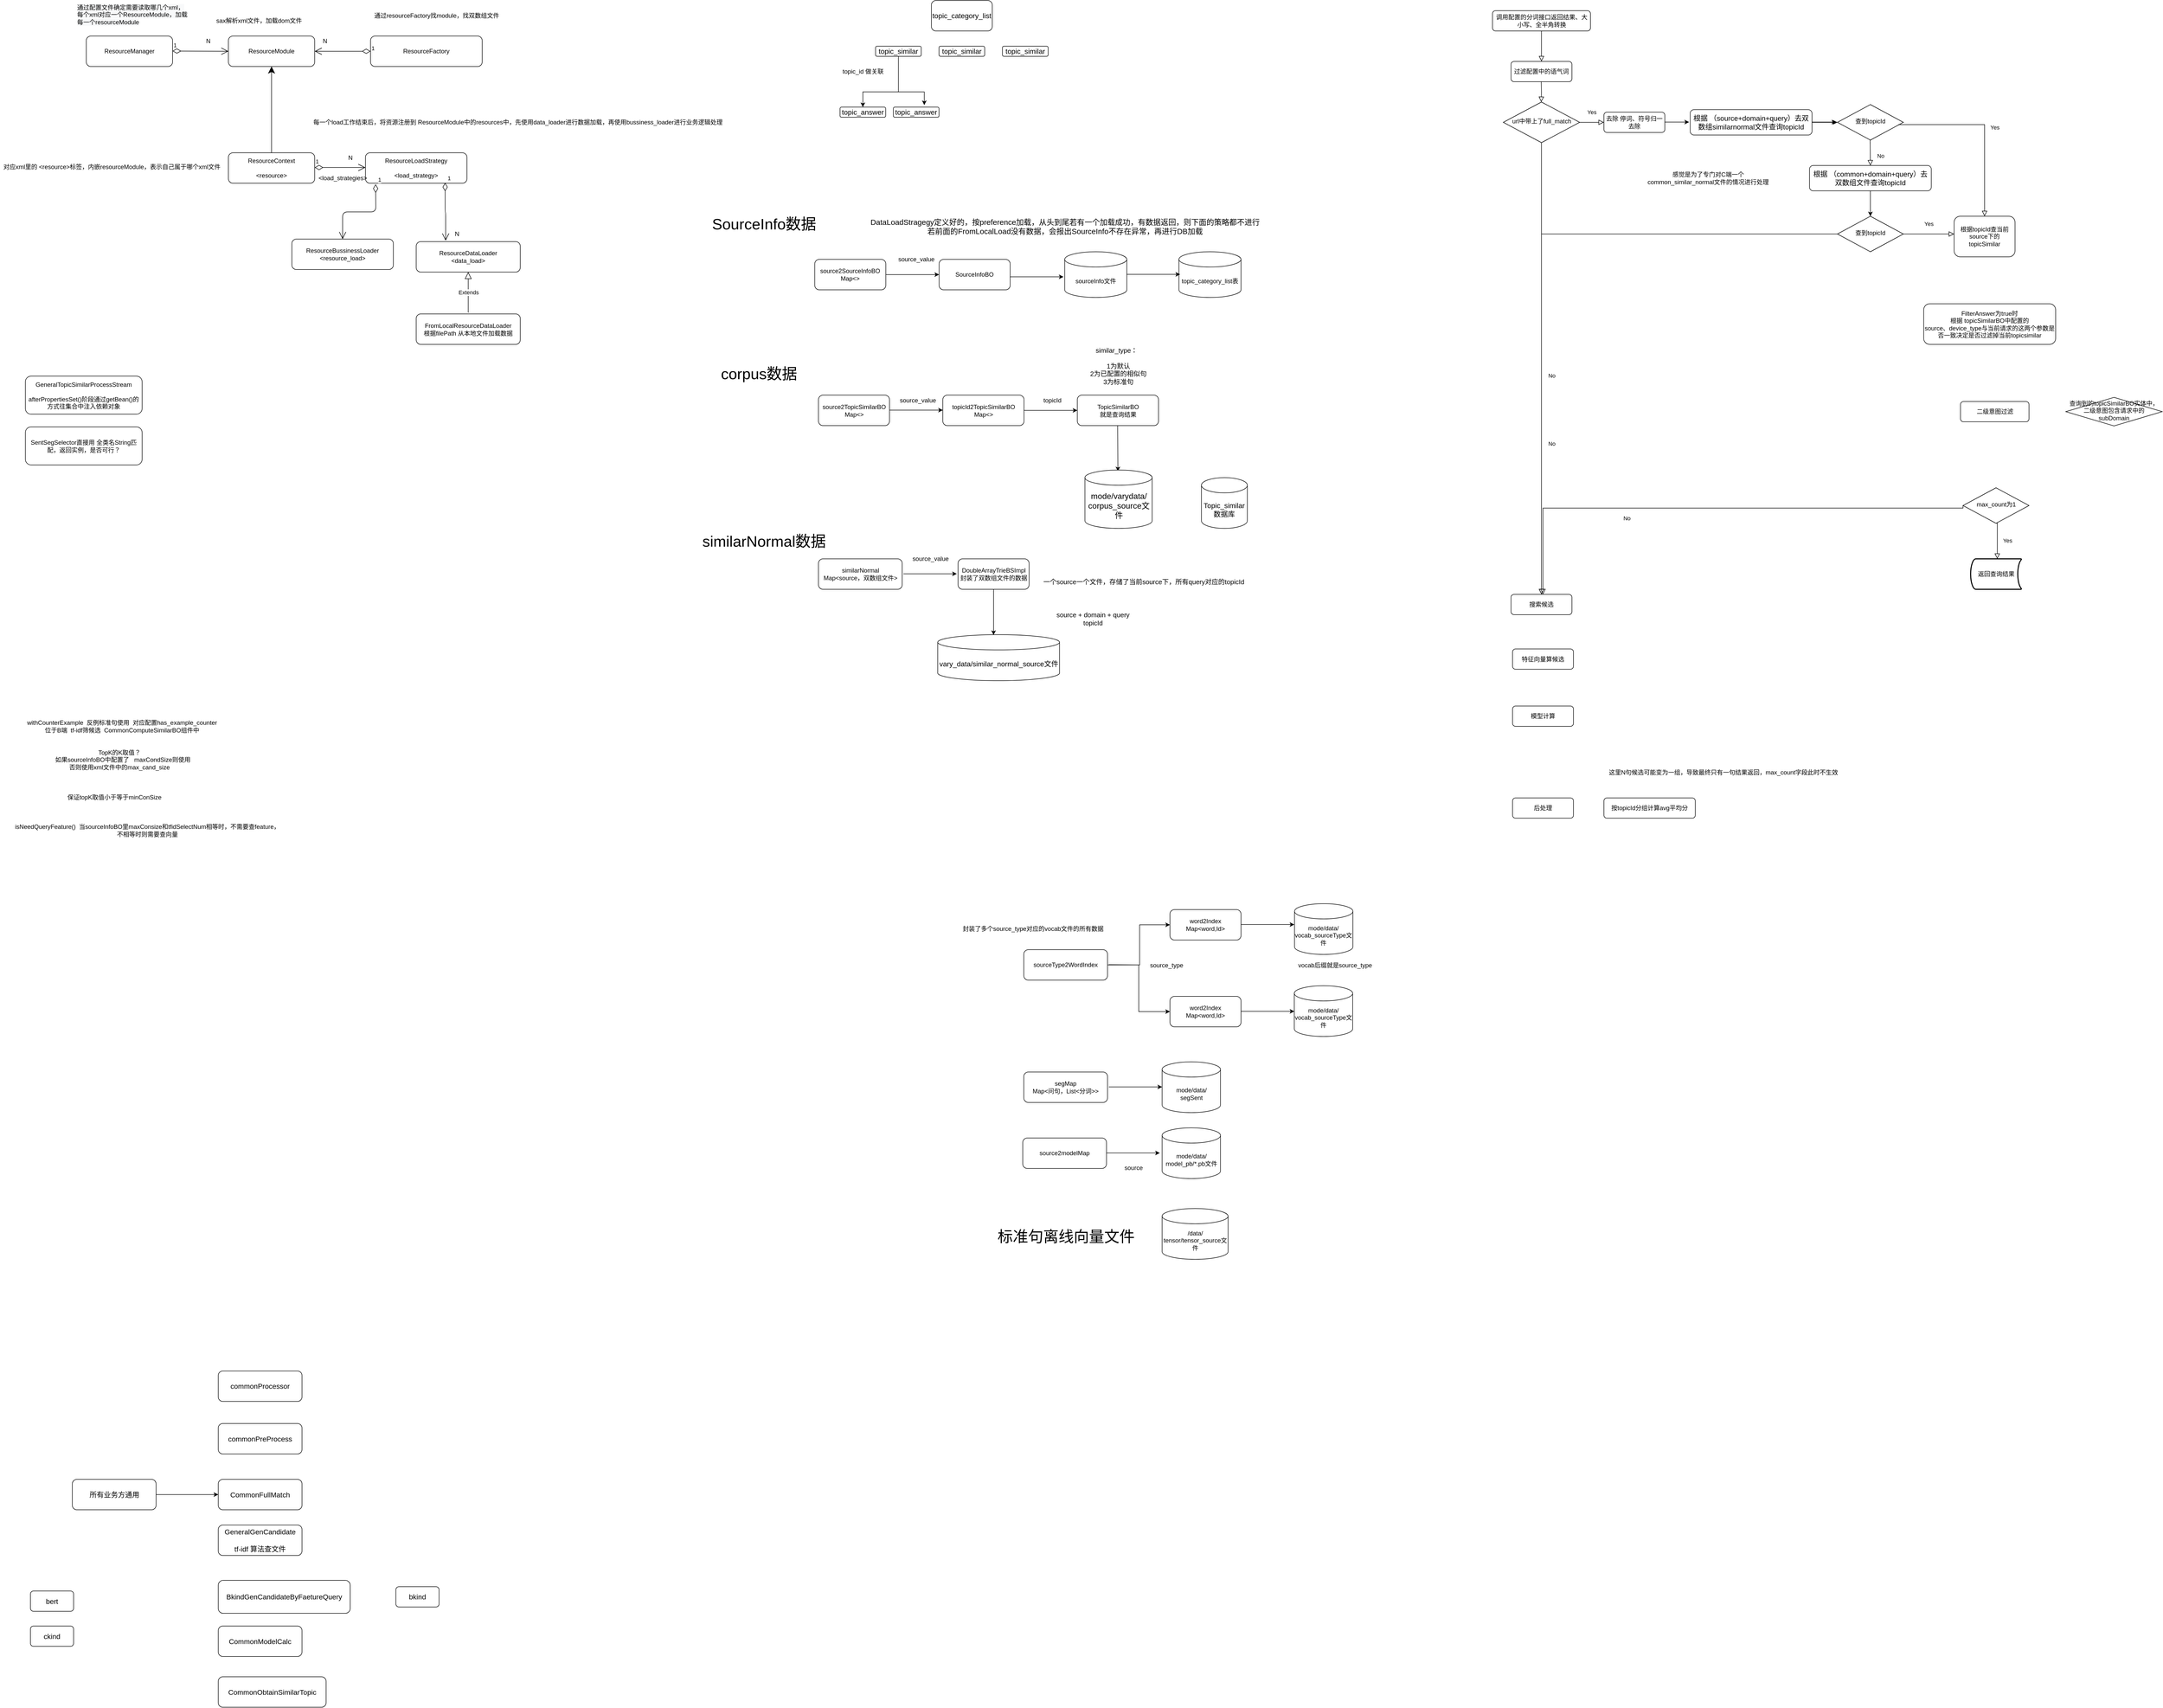 <mxfile version="13.8.6" type="github">
  <diagram id="C5RBs43oDa-KdzZeNtuy" name="Page-1">
    <mxGraphModel dx="4851" dy="1270" grid="1" gridSize="10" guides="1" tooltips="1" connect="1" arrows="1" fold="1" page="1" pageScale="1" pageWidth="827" pageHeight="1169" math="0" shadow="0">
      <root>
        <mxCell id="WIyWlLk6GJQsqaUBKTNV-0" />
        <mxCell id="WIyWlLk6GJQsqaUBKTNV-1" parent="WIyWlLk6GJQsqaUBKTNV-0" />
        <mxCell id="WIyWlLk6GJQsqaUBKTNV-2" value="" style="rounded=0;html=1;jettySize=auto;orthogonalLoop=1;fontSize=11;endArrow=block;endFill=0;endSize=8;strokeWidth=1;shadow=0;labelBackgroundColor=none;edgeStyle=orthogonalEdgeStyle;entryX=0.5;entryY=0;entryDx=0;entryDy=0;" parent="WIyWlLk6GJQsqaUBKTNV-1" source="WIyWlLk6GJQsqaUBKTNV-3" target="WIyWlLk6GJQsqaUBKTNV-7" edge="1">
          <mxGeometry relative="1" as="geometry">
            <mxPoint x="607" y="140" as="targetPoint" />
          </mxGeometry>
        </mxCell>
        <mxCell id="WIyWlLk6GJQsqaUBKTNV-3" value="调用配置的分词接口返回结果、大小写、全半角转换" style="rounded=1;whiteSpace=wrap;html=1;fontSize=12;glass=0;strokeWidth=1;shadow=0;" parent="WIyWlLk6GJQsqaUBKTNV-1" vertex="1">
          <mxGeometry x="510.5" y="50" width="193" height="40" as="geometry" />
        </mxCell>
        <mxCell id="WIyWlLk6GJQsqaUBKTNV-7" value="过滤配置中的语气词" style="rounded=1;whiteSpace=wrap;html=1;fontSize=12;glass=0;strokeWidth=1;shadow=0;" parent="WIyWlLk6GJQsqaUBKTNV-1" vertex="1">
          <mxGeometry x="547" y="150" width="120" height="40" as="geometry" />
        </mxCell>
        <mxCell id="q-sqHbG66uZP80u_6CLc-1" value="&lt;font style=&quot;font-size: 14px&quot;&gt;topic_category_list&lt;/font&gt;" style="rounded=1;whiteSpace=wrap;html=1;" parent="WIyWlLk6GJQsqaUBKTNV-1" vertex="1">
          <mxGeometry x="-595" y="30" width="120" height="60" as="geometry" />
        </mxCell>
        <mxCell id="q-sqHbG66uZP80u_6CLc-14" style="edgeStyle=orthogonalEdgeStyle;rounded=0;orthogonalLoop=1;jettySize=auto;html=1;exitX=0.5;exitY=1;exitDx=0;exitDy=0;entryX=0.5;entryY=0;entryDx=0;entryDy=0;" parent="WIyWlLk6GJQsqaUBKTNV-1" source="q-sqHbG66uZP80u_6CLc-2" target="q-sqHbG66uZP80u_6CLc-10" edge="1">
          <mxGeometry relative="1" as="geometry">
            <Array as="points">
              <mxPoint x="-660" y="210" />
              <mxPoint x="-730" y="210" />
            </Array>
          </mxGeometry>
        </mxCell>
        <mxCell id="q-sqHbG66uZP80u_6CLc-20" style="edgeStyle=orthogonalEdgeStyle;rounded=0;orthogonalLoop=1;jettySize=auto;html=1;exitX=0.75;exitY=1;exitDx=0;exitDy=0;entryX=0.678;entryY=-0.2;entryDx=0;entryDy=0;entryPerimeter=0;" parent="WIyWlLk6GJQsqaUBKTNV-1" source="q-sqHbG66uZP80u_6CLc-2" target="q-sqHbG66uZP80u_6CLc-19" edge="1">
          <mxGeometry relative="1" as="geometry">
            <Array as="points">
              <mxPoint x="-660" y="140" />
              <mxPoint x="-660" y="210" />
              <mxPoint x="-609" y="210" />
            </Array>
          </mxGeometry>
        </mxCell>
        <mxCell id="q-sqHbG66uZP80u_6CLc-2" value="&lt;font style=&quot;font-size: 14px&quot;&gt;topic_similar&lt;/font&gt;" style="rounded=1;whiteSpace=wrap;html=1;" parent="WIyWlLk6GJQsqaUBKTNV-1" vertex="1">
          <mxGeometry x="-705" y="120" width="90" height="20" as="geometry" />
        </mxCell>
        <mxCell id="q-sqHbG66uZP80u_6CLc-5" value="&lt;font style=&quot;font-size: 14px&quot;&gt;topic_similar&lt;/font&gt;" style="rounded=1;whiteSpace=wrap;html=1;" parent="WIyWlLk6GJQsqaUBKTNV-1" vertex="1">
          <mxGeometry x="-455" y="120" width="90" height="20" as="geometry" />
        </mxCell>
        <mxCell id="q-sqHbG66uZP80u_6CLc-6" value="&lt;font style=&quot;font-size: 14px&quot;&gt;topic_similar&lt;/font&gt;" style="rounded=1;whiteSpace=wrap;html=1;" parent="WIyWlLk6GJQsqaUBKTNV-1" vertex="1">
          <mxGeometry x="-580" y="120" width="90" height="20" as="geometry" />
        </mxCell>
        <mxCell id="q-sqHbG66uZP80u_6CLc-10" value="&lt;font style=&quot;font-size: 14px&quot;&gt;topic_answer&lt;/font&gt;" style="rounded=1;whiteSpace=wrap;html=1;" parent="WIyWlLk6GJQsqaUBKTNV-1" vertex="1">
          <mxGeometry x="-775" y="240" width="90" height="20" as="geometry" />
        </mxCell>
        <mxCell id="q-sqHbG66uZP80u_6CLc-15" value="topic_id 做关联" style="text;html=1;align=center;verticalAlign=middle;resizable=0;points=[];autosize=1;" parent="WIyWlLk6GJQsqaUBKTNV-1" vertex="1">
          <mxGeometry x="-780" y="160" width="100" height="20" as="geometry" />
        </mxCell>
        <mxCell id="q-sqHbG66uZP80u_6CLc-19" value="&lt;font style=&quot;font-size: 14px&quot;&gt;topic_answer&lt;/font&gt;" style="rounded=1;whiteSpace=wrap;html=1;" parent="WIyWlLk6GJQsqaUBKTNV-1" vertex="1">
          <mxGeometry x="-670" y="240" width="90" height="20" as="geometry" />
        </mxCell>
        <mxCell id="q-sqHbG66uZP80u_6CLc-23" value="FromLocalResourceDataLoader&lt;br&gt;根据filePath 从本地文件加载数据" style="rounded=1;whiteSpace=wrap;html=1;" parent="WIyWlLk6GJQsqaUBKTNV-1" vertex="1">
          <mxGeometry x="-1610" y="647.5" width="205" height="60" as="geometry" />
        </mxCell>
        <mxCell id="q-sqHbG66uZP80u_6CLc-24" value="ResourceDataLoader&lt;br&gt;&amp;lt;data_load&amp;gt;" style="rounded=1;whiteSpace=wrap;html=1;" parent="WIyWlLk6GJQsqaUBKTNV-1" vertex="1">
          <mxGeometry x="-1610" y="505" width="205" height="60" as="geometry" />
        </mxCell>
        <mxCell id="q-sqHbG66uZP80u_6CLc-26" value="Extends" style="endArrow=block;endSize=11;endFill=0;html=1;exitX=0.5;exitY=0;exitDx=0;exitDy=0;entryX=0.5;entryY=1;entryDx=0;entryDy=0;" parent="WIyWlLk6GJQsqaUBKTNV-1" target="q-sqHbG66uZP80u_6CLc-24" edge="1">
          <mxGeometry width="160" relative="1" as="geometry">
            <mxPoint x="-1507.5" y="645" as="sourcePoint" />
            <mxPoint x="-1180" y="615" as="targetPoint" />
          </mxGeometry>
        </mxCell>
        <mxCell id="q-sqHbG66uZP80u_6CLc-29" value="ResourceLoadStrategy&lt;br&gt;&lt;br&gt;&amp;lt;load_strategy&amp;gt;" style="rounded=1;whiteSpace=wrap;html=1;" parent="WIyWlLk6GJQsqaUBKTNV-1" vertex="1">
          <mxGeometry x="-1710" y="330" width="200" height="60" as="geometry" />
        </mxCell>
        <mxCell id="q-sqHbG66uZP80u_6CLc-33" value="N" style="text;html=1;align=center;verticalAlign=middle;resizable=0;points=[];autosize=1;" parent="WIyWlLk6GJQsqaUBKTNV-1" vertex="1">
          <mxGeometry x="-1540" y="480" width="20" height="20" as="geometry" />
        </mxCell>
        <mxCell id="q-sqHbG66uZP80u_6CLc-35" value="1" style="endArrow=open;html=1;endSize=12;startArrow=diamondThin;startSize=14;startFill=0;edgeStyle=orthogonalEdgeStyle;align=left;verticalAlign=bottom;exitX=0.785;exitY=0.983;exitDx=0;exitDy=0;entryX=0.283;entryY=-0.033;entryDx=0;entryDy=0;exitPerimeter=0;entryPerimeter=0;" parent="WIyWlLk6GJQsqaUBKTNV-1" source="q-sqHbG66uZP80u_6CLc-29" target="q-sqHbG66uZP80u_6CLc-24" edge="1">
          <mxGeometry x="-1" y="3" relative="1" as="geometry">
            <mxPoint x="-1520" y="430" as="sourcePoint" />
            <mxPoint x="-1430" y="430" as="targetPoint" />
          </mxGeometry>
        </mxCell>
        <mxCell id="q-sqHbG66uZP80u_6CLc-66" style="edgeStyle=orthogonalEdgeStyle;rounded=0;orthogonalLoop=1;jettySize=auto;html=1;exitX=0.5;exitY=0;exitDx=0;exitDy=0;endSize=11;" parent="WIyWlLk6GJQsqaUBKTNV-1" source="q-sqHbG66uZP80u_6CLc-36" target="q-sqHbG66uZP80u_6CLc-42" edge="1">
          <mxGeometry relative="1" as="geometry" />
        </mxCell>
        <mxCell id="q-sqHbG66uZP80u_6CLc-36" value="ResourceContext&lt;br&gt;&lt;br&gt;&amp;lt;resource&amp;gt;" style="rounded=1;whiteSpace=wrap;html=1;" parent="WIyWlLk6GJQsqaUBKTNV-1" vertex="1">
          <mxGeometry x="-1980" y="330" width="170" height="60" as="geometry" />
        </mxCell>
        <mxCell id="q-sqHbG66uZP80u_6CLc-38" value="1" style="endArrow=open;html=1;endSize=12;startArrow=diamondThin;startSize=14;startFill=0;edgeStyle=orthogonalEdgeStyle;align=left;verticalAlign=bottom;" parent="WIyWlLk6GJQsqaUBKTNV-1" edge="1">
          <mxGeometry x="-1" y="3" relative="1" as="geometry">
            <mxPoint x="-1810" y="359" as="sourcePoint" />
            <mxPoint x="-1710" y="359" as="targetPoint" />
          </mxGeometry>
        </mxCell>
        <mxCell id="q-sqHbG66uZP80u_6CLc-39" value="N" style="text;html=1;align=center;verticalAlign=middle;resizable=0;points=[];autosize=1;strokeWidth=3;" parent="WIyWlLk6GJQsqaUBKTNV-1" vertex="1">
          <mxGeometry x="-1750" y="330" width="20" height="20" as="geometry" />
        </mxCell>
        <mxCell id="q-sqHbG66uZP80u_6CLc-41" value="ResourceManager&lt;br&gt;" style="rounded=1;whiteSpace=wrap;html=1;" parent="WIyWlLk6GJQsqaUBKTNV-1" vertex="1">
          <mxGeometry x="-2260" y="100" width="170" height="60" as="geometry" />
        </mxCell>
        <mxCell id="q-sqHbG66uZP80u_6CLc-42" value="ResourceModule" style="rounded=1;whiteSpace=wrap;html=1;" parent="WIyWlLk6GJQsqaUBKTNV-1" vertex="1">
          <mxGeometry x="-1980" y="100" width="170" height="60" as="geometry" />
        </mxCell>
        <mxCell id="q-sqHbG66uZP80u_6CLc-43" value="1" style="endArrow=open;html=1;endSize=12;startArrow=diamondThin;startSize=14;startFill=0;edgeStyle=orthogonalEdgeStyle;align=left;verticalAlign=bottom;entryX=0;entryY=0.5;entryDx=0;entryDy=0;" parent="WIyWlLk6GJQsqaUBKTNV-1" target="q-sqHbG66uZP80u_6CLc-42" edge="1">
          <mxGeometry x="-1" y="3" relative="1" as="geometry">
            <mxPoint x="-2090" y="129.5" as="sourcePoint" />
            <mxPoint x="-2000" y="129.5" as="targetPoint" />
            <Array as="points" />
          </mxGeometry>
        </mxCell>
        <mxCell id="q-sqHbG66uZP80u_6CLc-44" value="N" style="text;html=1;align=center;verticalAlign=middle;resizable=0;points=[];autosize=1;" parent="WIyWlLk6GJQsqaUBKTNV-1" vertex="1">
          <mxGeometry x="-2030" y="100" width="20" height="20" as="geometry" />
        </mxCell>
        <mxCell id="q-sqHbG66uZP80u_6CLc-45" value="&lt;span style=&quot;color: rgb(0, 0, 0); font-family: helvetica; font-size: 12px; font-style: normal; font-weight: 400; letter-spacing: normal; text-align: center; text-indent: 0px; text-transform: none; word-spacing: 0px; background-color: rgb(248, 249, 250); display: inline; float: none;&quot;&gt;通过配置文件确定需要读取哪几个xml，每个xml对应一个ResourceModule，加载每一个resourceModule&lt;/span&gt;" style="text;whiteSpace=wrap;html=1;" parent="WIyWlLk6GJQsqaUBKTNV-1" vertex="1">
          <mxGeometry x="-2280" y="30" width="220" height="60" as="geometry" />
        </mxCell>
        <mxCell id="q-sqHbG66uZP80u_6CLc-46" value="ResourceFactory" style="rounded=1;whiteSpace=wrap;html=1;" parent="WIyWlLk6GJQsqaUBKTNV-1" vertex="1">
          <mxGeometry x="-1700" y="100" width="220" height="60" as="geometry" />
        </mxCell>
        <mxCell id="q-sqHbG66uZP80u_6CLc-47" value="sax解析xml文件，加载dom文件" style="text;html=1;align=center;verticalAlign=middle;resizable=0;points=[];autosize=1;" parent="WIyWlLk6GJQsqaUBKTNV-1" vertex="1">
          <mxGeometry x="-2010" y="60" width="180" height="20" as="geometry" />
        </mxCell>
        <mxCell id="q-sqHbG66uZP80u_6CLc-49" value="对应xml里的 &amp;lt;resource&amp;gt;标签，内嵌resourceModule，表示自己属于哪个xml文件&lt;br&gt;&lt;br&gt;" style="text;html=1;align=center;verticalAlign=middle;resizable=0;points=[];autosize=1;" parent="WIyWlLk6GJQsqaUBKTNV-1" vertex="1">
          <mxGeometry x="-2430" y="350" width="440" height="30" as="geometry" />
        </mxCell>
        <mxCell id="q-sqHbG66uZP80u_6CLc-53" value="&amp;lt;load_strategies&amp;gt;" style="text;html=1;align=center;verticalAlign=middle;resizable=0;points=[];autosize=1;" parent="WIyWlLk6GJQsqaUBKTNV-1" vertex="1">
          <mxGeometry x="-1810" y="370" width="110" height="20" as="geometry" />
        </mxCell>
        <mxCell id="q-sqHbG66uZP80u_6CLc-54" value="ResourceBussinessLoader&lt;br&gt;&amp;lt;resource_load&amp;gt;" style="rounded=1;whiteSpace=wrap;html=1;" parent="WIyWlLk6GJQsqaUBKTNV-1" vertex="1">
          <mxGeometry x="-1855" y="500" width="200" height="60" as="geometry" />
        </mxCell>
        <mxCell id="q-sqHbG66uZP80u_6CLc-62" value="1" style="endArrow=open;html=1;endSize=12;startArrow=diamondThin;startSize=14;startFill=0;edgeStyle=orthogonalEdgeStyle;align=left;verticalAlign=bottom;entryX=0.5;entryY=0;entryDx=0;entryDy=0;" parent="WIyWlLk6GJQsqaUBKTNV-1" target="q-sqHbG66uZP80u_6CLc-54" edge="1">
          <mxGeometry x="-1" y="3" relative="1" as="geometry">
            <mxPoint x="-1690" y="392" as="sourcePoint" />
            <mxPoint x="-1490" y="420" as="targetPoint" />
          </mxGeometry>
        </mxCell>
        <mxCell id="q-sqHbG66uZP80u_6CLc-68" value="每一个load工作结束后，将资源注册到 ResourceModule中的resources中，先使用data_loader进行数据加载，再使用bussiness_loader进行业务逻辑处理" style="text;html=1;align=center;verticalAlign=middle;resizable=0;points=[];autosize=1;" parent="WIyWlLk6GJQsqaUBKTNV-1" vertex="1">
          <mxGeometry x="-1820" y="260" width="820" height="20" as="geometry" />
        </mxCell>
        <mxCell id="adLWg2bADuE_E9cOtpdO-1" value="GeneralTopicSimilarProcessStream&lt;br&gt;&lt;br&gt;afterPropertiesSet()阶段通过getBean()的方式往集合中注入依赖对象" style="rounded=1;whiteSpace=wrap;html=1;" parent="WIyWlLk6GJQsqaUBKTNV-1" vertex="1">
          <mxGeometry x="-2380" y="770" width="230" height="75" as="geometry" />
        </mxCell>
        <mxCell id="adLWg2bADuE_E9cOtpdO-2" value="SentSegSelector直接用 全类名String匹配，返回实例，是否可行？" style="rounded=1;whiteSpace=wrap;html=1;" parent="WIyWlLk6GJQsqaUBKTNV-1" vertex="1">
          <mxGeometry x="-2380" y="870" width="230" height="75" as="geometry" />
        </mxCell>
        <mxCell id="adLWg2bADuE_E9cOtpdO-3" value="1" style="endArrow=open;html=1;endSize=12;startArrow=diamondThin;startSize=14;startFill=0;edgeStyle=orthogonalEdgeStyle;align=left;verticalAlign=bottom;entryX=1;entryY=0.5;entryDx=0;entryDy=0;" parent="WIyWlLk6GJQsqaUBKTNV-1" target="q-sqHbG66uZP80u_6CLc-42" edge="1">
          <mxGeometry x="-1" y="3" relative="1" as="geometry">
            <mxPoint x="-1700" y="130" as="sourcePoint" />
            <mxPoint x="-1770" y="140" as="targetPoint" />
            <Array as="points">
              <mxPoint x="-1750" y="130" />
              <mxPoint x="-1750" y="130" />
            </Array>
          </mxGeometry>
        </mxCell>
        <mxCell id="adLWg2bADuE_E9cOtpdO-4" value="N" style="text;html=1;align=center;verticalAlign=middle;resizable=0;points=[];autosize=1;" parent="WIyWlLk6GJQsqaUBKTNV-1" vertex="1">
          <mxGeometry x="-1800" y="100" width="20" height="20" as="geometry" />
        </mxCell>
        <mxCell id="adLWg2bADuE_E9cOtpdO-5" value="通过resourceFactory找module，找双数组文件" style="text;html=1;align=center;verticalAlign=middle;resizable=0;points=[];autosize=1;" parent="WIyWlLk6GJQsqaUBKTNV-1" vertex="1">
          <mxGeometry x="-1700" y="50" width="260" height="20" as="geometry" />
        </mxCell>
        <mxCell id="adLWg2bADuE_E9cOtpdO-8" value="" style="rounded=0;html=1;jettySize=auto;orthogonalLoop=1;fontSize=11;endArrow=block;endFill=0;endSize=8;strokeWidth=1;shadow=0;labelBackgroundColor=none;edgeStyle=orthogonalEdgeStyle;" parent="WIyWlLk6GJQsqaUBKTNV-1" edge="1">
          <mxGeometry y="20" relative="1" as="geometry">
            <mxPoint as="offset" />
            <mxPoint x="606.5" y="190" as="sourcePoint" />
            <mxPoint x="606.5" y="230" as="targetPoint" />
          </mxGeometry>
        </mxCell>
        <mxCell id="adLWg2bADuE_E9cOtpdO-10" value="url中带上了full_match" style="rhombus;whiteSpace=wrap;html=1;shadow=0;fontFamily=Helvetica;fontSize=12;align=center;strokeWidth=1;spacing=6;spacingTop=-4;" parent="WIyWlLk6GJQsqaUBKTNV-1" vertex="1">
          <mxGeometry x="531.75" y="230" width="150.5" height="80" as="geometry" />
        </mxCell>
        <mxCell id="adLWg2bADuE_E9cOtpdO-11" value="No" style="rounded=0;html=1;jettySize=auto;orthogonalLoop=1;fontSize=11;endArrow=block;endFill=0;endSize=8;strokeWidth=1;shadow=0;labelBackgroundColor=none;edgeStyle=orthogonalEdgeStyle;entryX=0.5;entryY=0;entryDx=0;entryDy=0;exitX=0.5;exitY=1;exitDx=0;exitDy=0;" parent="WIyWlLk6GJQsqaUBKTNV-1" source="adLWg2bADuE_E9cOtpdO-10" target="adLWg2bADuE_E9cOtpdO-66" edge="1">
          <mxGeometry x="0.333" y="20" relative="1" as="geometry">
            <mxPoint as="offset" />
            <mxPoint x="606.5" y="317.5" as="sourcePoint" />
            <mxPoint x="607" y="360" as="targetPoint" />
            <Array as="points" />
          </mxGeometry>
        </mxCell>
        <mxCell id="adLWg2bADuE_E9cOtpdO-12" value="source2SourceInfoBO&lt;br&gt;Map&amp;lt;&amp;gt;" style="rounded=1;whiteSpace=wrap;html=1;fontSize=12;glass=0;strokeWidth=1;shadow=0;" parent="WIyWlLk6GJQsqaUBKTNV-1" vertex="1">
          <mxGeometry x="-824.78" y="540" width="140" height="60" as="geometry" />
        </mxCell>
        <mxCell id="adLWg2bADuE_E9cOtpdO-13" value="SourceInfoBO" style="rounded=1;whiteSpace=wrap;html=1;fontSize=12;glass=0;strokeWidth=1;shadow=0;" parent="WIyWlLk6GJQsqaUBKTNV-1" vertex="1">
          <mxGeometry x="-579.78" y="540" width="140" height="60" as="geometry" />
        </mxCell>
        <mxCell id="adLWg2bADuE_E9cOtpdO-14" style="edgeStyle=orthogonalEdgeStyle;rounded=0;orthogonalLoop=1;jettySize=auto;html=1;exitX=1;exitY=0.5;exitDx=0;exitDy=0;entryX=0;entryY=0.5;entryDx=0;entryDy=0;" parent="WIyWlLk6GJQsqaUBKTNV-1" source="adLWg2bADuE_E9cOtpdO-12" target="adLWg2bADuE_E9cOtpdO-13" edge="1">
          <mxGeometry relative="1" as="geometry">
            <Array as="points" />
            <mxPoint x="-609.78" y="540" as="sourcePoint" />
            <mxPoint x="-609.78" y="580" as="targetPoint" />
          </mxGeometry>
        </mxCell>
        <mxCell id="adLWg2bADuE_E9cOtpdO-15" value="source_value" style="text;html=1;align=center;verticalAlign=middle;resizable=0;points=[];autosize=1;" parent="WIyWlLk6GJQsqaUBKTNV-1" vertex="1">
          <mxGeometry x="-669.78" y="530" width="90" height="20" as="geometry" />
        </mxCell>
        <mxCell id="adLWg2bADuE_E9cOtpdO-38" value="" style="edgeStyle=orthogonalEdgeStyle;rounded=0;orthogonalLoop=1;jettySize=auto;html=1;" parent="WIyWlLk6GJQsqaUBKTNV-1" source="adLWg2bADuE_E9cOtpdO-17" target="adLWg2bADuE_E9cOtpdO-34" edge="1">
          <mxGeometry relative="1" as="geometry" />
        </mxCell>
        <mxCell id="adLWg2bADuE_E9cOtpdO-17" value="&lt;font style=&quot;font-size: 14px&quot;&gt;根据 （source+domain+query）去双数组similarnormal文件查询topicId&lt;/font&gt;" style="rounded=1;whiteSpace=wrap;html=1;fontSize=12;glass=0;strokeWidth=1;shadow=0;" parent="WIyWlLk6GJQsqaUBKTNV-1" vertex="1">
          <mxGeometry x="900" y="245" width="240" height="50" as="geometry" />
        </mxCell>
        <mxCell id="adLWg2bADuE_E9cOtpdO-18" value="similarNormal&lt;br&gt;Map&amp;lt;source，双数组文件&amp;gt;" style="rounded=1;whiteSpace=wrap;html=1;fontSize=12;glass=0;strokeWidth=1;shadow=0;" parent="WIyWlLk6GJQsqaUBKTNV-1" vertex="1">
          <mxGeometry x="-817.5" y="1130" width="165" height="60" as="geometry" />
        </mxCell>
        <mxCell id="adLWg2bADuE_E9cOtpdO-19" style="edgeStyle=orthogonalEdgeStyle;rounded=0;orthogonalLoop=1;jettySize=auto;html=1;exitX=1;exitY=0.5;exitDx=0;exitDy=0;entryX=0;entryY=0.5;entryDx=0;entryDy=0;" parent="WIyWlLk6GJQsqaUBKTNV-1" edge="1">
          <mxGeometry relative="1" as="geometry">
            <Array as="points" />
            <mxPoint x="-650" y="1159.5" as="sourcePoint" />
            <mxPoint x="-545" y="1159.5" as="targetPoint" />
          </mxGeometry>
        </mxCell>
        <mxCell id="adLWg2bADuE_E9cOtpdO-20" value="DoubleArrayTrieBSImpl&lt;br&gt;封装了双数组文件的数据" style="rounded=1;whiteSpace=wrap;html=1;fontSize=12;glass=0;strokeWidth=1;shadow=0;" parent="WIyWlLk6GJQsqaUBKTNV-1" vertex="1">
          <mxGeometry x="-542.5" y="1130" width="140" height="60" as="geometry" />
        </mxCell>
        <mxCell id="adLWg2bADuE_E9cOtpdO-21" value="source_value" style="text;html=1;align=center;verticalAlign=middle;resizable=0;points=[];autosize=1;" parent="WIyWlLk6GJQsqaUBKTNV-1" vertex="1">
          <mxGeometry x="-642.5" y="1120" width="90" height="20" as="geometry" />
        </mxCell>
        <mxCell id="adLWg2bADuE_E9cOtpdO-22" value="去除 停词、符号归一去除" style="rounded=1;whiteSpace=wrap;html=1;fontSize=12;glass=0;strokeWidth=1;shadow=0;" parent="WIyWlLk6GJQsqaUBKTNV-1" vertex="1">
          <mxGeometry x="730" y="250" width="120" height="40" as="geometry" />
        </mxCell>
        <mxCell id="adLWg2bADuE_E9cOtpdO-24" value="" style="edgeStyle=orthogonalEdgeStyle;rounded=0;orthogonalLoop=1;jettySize=auto;html=1;" parent="WIyWlLk6GJQsqaUBKTNV-1" edge="1">
          <mxGeometry relative="1" as="geometry">
            <mxPoint x="850" y="269.5" as="sourcePoint" />
            <mxPoint x="897.75" y="269.5" as="targetPoint" />
          </mxGeometry>
        </mxCell>
        <mxCell id="adLWg2bADuE_E9cOtpdO-27" style="edgeStyle=orthogonalEdgeStyle;rounded=0;orthogonalLoop=1;jettySize=auto;html=1;exitX=0.5;exitY=1;exitDx=0;exitDy=0;entryX=0.5;entryY=0;entryDx=0;entryDy=0;" parent="WIyWlLk6GJQsqaUBKTNV-1" source="adLWg2bADuE_E9cOtpdO-20" edge="1">
          <mxGeometry relative="1" as="geometry">
            <Array as="points" />
            <mxPoint x="-507.5" y="1240" as="sourcePoint" />
            <mxPoint x="-472.5" y="1280" as="targetPoint" />
          </mxGeometry>
        </mxCell>
        <mxCell id="adLWg2bADuE_E9cOtpdO-28" value="&lt;font style=&quot;font-size: 14px&quot;&gt;vary_data/similar_normal_source文件&lt;/font&gt;" style="shape=cylinder3;whiteSpace=wrap;html=1;boundedLbl=1;backgroundOutline=1;size=15;" parent="WIyWlLk6GJQsqaUBKTNV-1" vertex="1">
          <mxGeometry x="-582.5" y="1279.38" width="240" height="90.62" as="geometry" />
        </mxCell>
        <mxCell id="adLWg2bADuE_E9cOtpdO-31" value="&lt;font style=&quot;font-size: 13px&quot;&gt;source + domain + query&lt;br&gt;topicId&lt;/font&gt;" style="text;html=1;align=center;verticalAlign=middle;resizable=0;points=[];autosize=1;" parent="WIyWlLk6GJQsqaUBKTNV-1" vertex="1">
          <mxGeometry x="-357.5" y="1232.5" width="160" height="30" as="geometry" />
        </mxCell>
        <mxCell id="adLWg2bADuE_E9cOtpdO-32" value="&lt;font style=&quot;font-size: 13px&quot;&gt;一个source一个文件，存储了当前source下，所有query对应的topicId&lt;/font&gt;" style="text;html=1;align=center;verticalAlign=middle;resizable=0;points=[];autosize=1;" parent="WIyWlLk6GJQsqaUBKTNV-1" vertex="1">
          <mxGeometry x="-382.5" y="1165" width="410" height="20" as="geometry" />
        </mxCell>
        <mxCell id="adLWg2bADuE_E9cOtpdO-34" value="查到topicId" style="rhombus;whiteSpace=wrap;html=1;shadow=0;fontFamily=Helvetica;fontSize=12;align=center;strokeWidth=1;spacing=6;spacingTop=-4;" parent="WIyWlLk6GJQsqaUBKTNV-1" vertex="1">
          <mxGeometry x="1190" y="235" width="130" height="70" as="geometry" />
        </mxCell>
        <mxCell id="adLWg2bADuE_E9cOtpdO-35" value="" style="edgeStyle=orthogonalEdgeStyle;rounded=0;orthogonalLoop=1;jettySize=auto;html=1;" parent="WIyWlLk6GJQsqaUBKTNV-1" edge="1">
          <mxGeometry relative="1" as="geometry">
            <mxPoint x="1140" y="269.5" as="sourcePoint" />
            <mxPoint x="1187.75" y="269.5" as="targetPoint" />
          </mxGeometry>
        </mxCell>
        <mxCell id="adLWg2bADuE_E9cOtpdO-36" value="&lt;font style=&quot;font-size: 14px&quot;&gt;根据 （common+domain+query）去双数组文件查询topicId&lt;/font&gt;" style="rounded=1;whiteSpace=wrap;html=1;fontSize=12;glass=0;strokeWidth=1;shadow=0;" parent="WIyWlLk6GJQsqaUBKTNV-1" vertex="1">
          <mxGeometry x="1135" y="355" width="240" height="50" as="geometry" />
        </mxCell>
        <mxCell id="adLWg2bADuE_E9cOtpdO-42" value="感觉是为了专门对C端一个&lt;br&gt;common_similar_normal文件的情况进行处理" style="text;html=1;align=center;verticalAlign=middle;resizable=0;points=[];autosize=1;" parent="WIyWlLk6GJQsqaUBKTNV-1" vertex="1">
          <mxGeometry x="810" y="365" width="250" height="30" as="geometry" />
        </mxCell>
        <mxCell id="adLWg2bADuE_E9cOtpdO-43" value="topicId2TopicSimilarBO&lt;br&gt;Map&amp;lt;&amp;gt;" style="rounded=1;whiteSpace=wrap;html=1;fontSize=12;glass=0;strokeWidth=1;shadow=0;" parent="WIyWlLk6GJQsqaUBKTNV-1" vertex="1">
          <mxGeometry x="-572.5" y="807.5" width="160" height="60" as="geometry" />
        </mxCell>
        <mxCell id="adLWg2bADuE_E9cOtpdO-44" value="TopicSimilarBO&lt;br&gt;就是查询结果&lt;br&gt;" style="rounded=1;whiteSpace=wrap;html=1;fontSize=12;glass=0;strokeWidth=1;shadow=0;" parent="WIyWlLk6GJQsqaUBKTNV-1" vertex="1">
          <mxGeometry x="-307.5" y="807.5" width="160" height="60" as="geometry" />
        </mxCell>
        <mxCell id="adLWg2bADuE_E9cOtpdO-45" style="edgeStyle=orthogonalEdgeStyle;rounded=0;orthogonalLoop=1;jettySize=auto;html=1;exitX=1;exitY=0.5;exitDx=0;exitDy=0;entryX=0;entryY=0.5;entryDx=0;entryDy=0;" parent="WIyWlLk6GJQsqaUBKTNV-1" edge="1">
          <mxGeometry relative="1" as="geometry">
            <Array as="points" />
            <mxPoint x="-412.5" y="837.5" as="sourcePoint" />
            <mxPoint x="-307.5" y="837.5" as="targetPoint" />
          </mxGeometry>
        </mxCell>
        <mxCell id="adLWg2bADuE_E9cOtpdO-46" value="topicId" style="text;html=1;align=center;verticalAlign=middle;resizable=0;points=[];autosize=1;" parent="WIyWlLk6GJQsqaUBKTNV-1" vertex="1">
          <mxGeometry x="-382.5" y="807.5" width="50" height="20" as="geometry" />
        </mxCell>
        <mxCell id="adLWg2bADuE_E9cOtpdO-47" value="source2TopicSimilarBO&lt;br&gt;Map&amp;lt;&amp;gt;" style="rounded=1;whiteSpace=wrap;html=1;fontSize=12;glass=0;strokeWidth=1;shadow=0;" parent="WIyWlLk6GJQsqaUBKTNV-1" vertex="1">
          <mxGeometry x="-817.5" y="807.5" width="140" height="60" as="geometry" />
        </mxCell>
        <mxCell id="adLWg2bADuE_E9cOtpdO-48" style="edgeStyle=orthogonalEdgeStyle;rounded=0;orthogonalLoop=1;jettySize=auto;html=1;exitX=1;exitY=0.5;exitDx=0;exitDy=0;entryX=0;entryY=0.5;entryDx=0;entryDy=0;" parent="WIyWlLk6GJQsqaUBKTNV-1" edge="1">
          <mxGeometry relative="1" as="geometry">
            <Array as="points" />
            <mxPoint x="-677.5" y="837" as="sourcePoint" />
            <mxPoint x="-572.5" y="837" as="targetPoint" />
          </mxGeometry>
        </mxCell>
        <mxCell id="adLWg2bADuE_E9cOtpdO-49" value="source_value" style="text;html=1;align=center;verticalAlign=middle;resizable=0;points=[];autosize=1;" parent="WIyWlLk6GJQsqaUBKTNV-1" vertex="1">
          <mxGeometry x="-667.5" y="807.5" width="90" height="20" as="geometry" />
        </mxCell>
        <mxCell id="adLWg2bADuE_E9cOtpdO-50" value="&lt;font style=&quot;font-size: 13px&quot;&gt;&lt;span&gt;similar_type：&amp;nbsp;&amp;nbsp;&lt;/span&gt;&lt;br&gt;&lt;span&gt;&lt;br&gt;1为默认&lt;br&gt;2为已配置的相似句&lt;br&gt;3为标准句&lt;/span&gt;&lt;/font&gt;" style="text;html=1;align=center;verticalAlign=middle;resizable=0;points=[];autosize=1;" parent="WIyWlLk6GJQsqaUBKTNV-1" vertex="1">
          <mxGeometry x="-292.5" y="710" width="130" height="80" as="geometry" />
        </mxCell>
        <mxCell id="adLWg2bADuE_E9cOtpdO-51" value="&lt;font style=&quot;font-size: 14px&quot;&gt;Topic_similar&lt;br&gt;数据库&lt;/font&gt;" style="shape=cylinder3;whiteSpace=wrap;html=1;boundedLbl=1;backgroundOutline=1;size=15;" parent="WIyWlLk6GJQsqaUBKTNV-1" vertex="1">
          <mxGeometry x="-62.94" y="970" width="90.44" height="100" as="geometry" />
        </mxCell>
        <mxCell id="adLWg2bADuE_E9cOtpdO-59" value="Yes" style="rounded=0;html=1;jettySize=auto;orthogonalLoop=1;fontSize=11;endArrow=block;endFill=0;endSize=8;strokeWidth=1;shadow=0;labelBackgroundColor=none;edgeStyle=orthogonalEdgeStyle;exitX=1;exitY=0.5;exitDx=0;exitDy=0;entryX=0;entryY=0.5;entryDx=0;entryDy=0;" parent="WIyWlLk6GJQsqaUBKTNV-1" source="adLWg2bADuE_E9cOtpdO-10" target="adLWg2bADuE_E9cOtpdO-22" edge="1">
          <mxGeometry y="20" relative="1" as="geometry">
            <mxPoint as="offset" />
            <mxPoint x="690" y="270" as="sourcePoint" />
            <mxPoint x="703.5" y="320.04" as="targetPoint" />
            <Array as="points">
              <mxPoint x="720" y="270" />
              <mxPoint x="720" y="270" />
            </Array>
          </mxGeometry>
        </mxCell>
        <mxCell id="adLWg2bADuE_E9cOtpdO-61" value="Yes" style="rounded=0;html=1;jettySize=auto;orthogonalLoop=1;fontSize=11;endArrow=block;endFill=0;endSize=8;strokeWidth=1;shadow=0;labelBackgroundColor=none;edgeStyle=orthogonalEdgeStyle;exitX=1;exitY=0.5;exitDx=0;exitDy=0;" parent="WIyWlLk6GJQsqaUBKTNV-1" edge="1">
          <mxGeometry y="20" relative="1" as="geometry">
            <mxPoint as="offset" />
            <mxPoint x="1310" y="274.5" as="sourcePoint" />
            <mxPoint x="1480" y="455" as="targetPoint" />
            <Array as="points">
              <mxPoint x="1480" y="275" />
            </Array>
          </mxGeometry>
        </mxCell>
        <mxCell id="adLWg2bADuE_E9cOtpdO-63" value="No" style="rounded=0;html=1;jettySize=auto;orthogonalLoop=1;fontSize=11;endArrow=block;endFill=0;endSize=8;strokeWidth=1;shadow=0;labelBackgroundColor=none;edgeStyle=orthogonalEdgeStyle;" parent="WIyWlLk6GJQsqaUBKTNV-1" edge="1">
          <mxGeometry x="0.333" y="20" relative="1" as="geometry">
            <mxPoint as="offset" />
            <mxPoint x="1254.5" y="312.5" as="sourcePoint" />
            <mxPoint x="1255" y="355" as="targetPoint" />
            <Array as="points">
              <mxPoint x="1254.5" y="305" />
            </Array>
          </mxGeometry>
        </mxCell>
        <mxCell id="adLWg2bADuE_E9cOtpdO-64" value="查到topicId" style="rhombus;whiteSpace=wrap;html=1;shadow=0;fontFamily=Helvetica;fontSize=12;align=center;strokeWidth=1;spacing=6;spacingTop=-4;" parent="WIyWlLk6GJQsqaUBKTNV-1" vertex="1">
          <mxGeometry x="1190" y="455" width="130" height="70" as="geometry" />
        </mxCell>
        <mxCell id="adLWg2bADuE_E9cOtpdO-66" value="搜索候选" style="rounded=1;whiteSpace=wrap;html=1;fontSize=12;glass=0;strokeWidth=1;shadow=0;" parent="WIyWlLk6GJQsqaUBKTNV-1" vertex="1">
          <mxGeometry x="547" y="1200" width="120" height="40" as="geometry" />
        </mxCell>
        <mxCell id="adLWg2bADuE_E9cOtpdO-67" value="" style="edgeStyle=orthogonalEdgeStyle;rounded=0;orthogonalLoop=1;jettySize=auto;html=1;exitX=0.5;exitY=1;exitDx=0;exitDy=0;entryX=0.5;entryY=0;entryDx=0;entryDy=0;" parent="WIyWlLk6GJQsqaUBKTNV-1" source="adLWg2bADuE_E9cOtpdO-36" target="adLWg2bADuE_E9cOtpdO-64" edge="1">
          <mxGeometry relative="1" as="geometry">
            <mxPoint x="1310" y="430" as="sourcePoint" />
            <mxPoint x="1357.75" y="430" as="targetPoint" />
          </mxGeometry>
        </mxCell>
        <mxCell id="adLWg2bADuE_E9cOtpdO-68" value="Yes" style="rounded=0;html=1;jettySize=auto;orthogonalLoop=1;fontSize=11;endArrow=block;endFill=0;endSize=8;strokeWidth=1;shadow=0;labelBackgroundColor=none;edgeStyle=orthogonalEdgeStyle;exitX=1;exitY=0.5;exitDx=0;exitDy=0;" parent="WIyWlLk6GJQsqaUBKTNV-1" source="adLWg2bADuE_E9cOtpdO-64" edge="1">
          <mxGeometry y="20" relative="1" as="geometry">
            <mxPoint as="offset" />
            <mxPoint x="1320" y="500" as="sourcePoint" />
            <mxPoint x="1420" y="490" as="targetPoint" />
            <Array as="points">
              <mxPoint x="1370" y="490" />
              <mxPoint x="1370" y="490" />
            </Array>
          </mxGeometry>
        </mxCell>
        <mxCell id="adLWg2bADuE_E9cOtpdO-69" value="No" style="rounded=0;html=1;jettySize=auto;orthogonalLoop=1;fontSize=11;endArrow=block;endFill=0;endSize=8;strokeWidth=1;shadow=0;labelBackgroundColor=none;edgeStyle=orthogonalEdgeStyle;exitX=0;exitY=0.5;exitDx=0;exitDy=0;entryX=0.5;entryY=0;entryDx=0;entryDy=0;" parent="WIyWlLk6GJQsqaUBKTNV-1" source="adLWg2bADuE_E9cOtpdO-64" target="adLWg2bADuE_E9cOtpdO-66" edge="1">
          <mxGeometry x="0.333" y="20" relative="1" as="geometry">
            <mxPoint as="offset" />
            <mxPoint x="1140" y="525" as="sourcePoint" />
            <mxPoint x="607" y="1220" as="targetPoint" />
            <Array as="points">
              <mxPoint x="607" y="490" />
            </Array>
          </mxGeometry>
        </mxCell>
        <mxCell id="adLWg2bADuE_E9cOtpdO-70" value="根据topicId查当前source下的topicSimilar" style="rounded=1;whiteSpace=wrap;html=1;fontSize=12;glass=0;strokeWidth=1;shadow=0;" parent="WIyWlLk6GJQsqaUBKTNV-1" vertex="1">
          <mxGeometry x="1420" y="455" width="120" height="80" as="geometry" />
        </mxCell>
        <mxCell id="adLWg2bADuE_E9cOtpdO-72" value="FilterAnswer为true时&lt;br&gt;根据 topicSimilarBO中配置的&lt;br&gt;source、device_type与当前请求的这两个参数是否一致决定是否过滤掉当前topicsimilar" style="rounded=1;whiteSpace=wrap;html=1;fontSize=12;glass=0;strokeWidth=1;shadow=0;" parent="WIyWlLk6GJQsqaUBKTNV-1" vertex="1">
          <mxGeometry x="1360" y="627.5" width="260" height="80" as="geometry" />
        </mxCell>
        <mxCell id="adLWg2bADuE_E9cOtpdO-75" value="max_count为1" style="rhombus;whiteSpace=wrap;html=1;shadow=0;fontFamily=Helvetica;fontSize=12;align=center;strokeWidth=1;spacing=6;spacingTop=-4;" parent="WIyWlLk6GJQsqaUBKTNV-1" vertex="1">
          <mxGeometry x="1437.5" y="990" width="130" height="70" as="geometry" />
        </mxCell>
        <mxCell id="adLWg2bADuE_E9cOtpdO-76" value="Yes" style="rounded=0;html=1;jettySize=auto;orthogonalLoop=1;fontSize=11;endArrow=block;endFill=0;endSize=8;strokeWidth=1;shadow=0;labelBackgroundColor=none;edgeStyle=orthogonalEdgeStyle;exitX=0.5;exitY=1;exitDx=0;exitDy=0;" parent="WIyWlLk6GJQsqaUBKTNV-1" source="adLWg2bADuE_E9cOtpdO-75" edge="1">
          <mxGeometry y="20" relative="1" as="geometry">
            <mxPoint as="offset" />
            <mxPoint x="1470" y="1147" as="sourcePoint" />
            <mxPoint x="1505" y="1130" as="targetPoint" />
            <Array as="points">
              <mxPoint x="1505" y="1100" />
              <mxPoint x="1505" y="1100" />
            </Array>
          </mxGeometry>
        </mxCell>
        <mxCell id="adLWg2bADuE_E9cOtpdO-77" value="返回查询结果" style="strokeWidth=2;html=1;shape=mxgraph.flowchart.stored_data;whiteSpace=wrap;" parent="WIyWlLk6GJQsqaUBKTNV-1" vertex="1">
          <mxGeometry x="1452.5" y="1130" width="100" height="60" as="geometry" />
        </mxCell>
        <mxCell id="adLWg2bADuE_E9cOtpdO-78" value="查询到的topicSimilarBO实体中，二级意图包含请求中的subDomain" style="rhombus;whiteSpace=wrap;html=1;shadow=0;fontFamily=Helvetica;fontSize=12;align=center;strokeWidth=1;spacing=6;spacingTop=-4;" parent="WIyWlLk6GJQsqaUBKTNV-1" vertex="1">
          <mxGeometry x="1640" y="811.88" width="190" height="56.25" as="geometry" />
        </mxCell>
        <mxCell id="adLWg2bADuE_E9cOtpdO-80" value="No" style="rounded=0;html=1;jettySize=auto;orthogonalLoop=1;fontSize=11;endArrow=block;endFill=0;endSize=8;strokeWidth=1;shadow=0;labelBackgroundColor=none;edgeStyle=orthogonalEdgeStyle;exitX=0;exitY=0.5;exitDx=0;exitDy=0;" parent="WIyWlLk6GJQsqaUBKTNV-1" source="adLWg2bADuE_E9cOtpdO-75" edge="1">
          <mxGeometry x="0.333" y="20" relative="1" as="geometry">
            <mxPoint as="offset" />
            <mxPoint x="1428" y="955" as="sourcePoint" />
            <mxPoint x="610" y="1200" as="targetPoint" />
            <Array as="points">
              <mxPoint x="1438" y="1030" />
              <mxPoint x="610" y="1030" />
              <mxPoint x="610" y="1160" />
            </Array>
          </mxGeometry>
        </mxCell>
        <mxCell id="adLWg2bADuE_E9cOtpdO-81" value="二级意图过滤" style="rounded=1;whiteSpace=wrap;html=1;fontSize=12;glass=0;strokeWidth=1;shadow=0;" parent="WIyWlLk6GJQsqaUBKTNV-1" vertex="1">
          <mxGeometry x="1432.5" y="820" width="135" height="40" as="geometry" />
        </mxCell>
        <mxCell id="_c6F8pebDW28JAwMWrSf-1" value="word2Index&lt;br&gt;Map&amp;lt;word,Id&amp;gt;" style="rounded=1;whiteSpace=wrap;html=1;fontSize=12;glass=0;strokeWidth=1;shadow=0;" parent="WIyWlLk6GJQsqaUBKTNV-1" vertex="1">
          <mxGeometry x="-125.0" y="1821" width="140" height="60" as="geometry" />
        </mxCell>
        <mxCell id="_c6F8pebDW28JAwMWrSf-2" value="sourceType2WordIndex" style="rounded=1;whiteSpace=wrap;html=1;fontSize=12;glass=0;strokeWidth=1;shadow=0;" parent="WIyWlLk6GJQsqaUBKTNV-1" vertex="1">
          <mxGeometry x="-412.94" y="1900" width="165" height="60" as="geometry" />
        </mxCell>
        <mxCell id="_c6F8pebDW28JAwMWrSf-5" value="mode/data/&lt;br&gt;vocab_sourceType文件" style="shape=cylinder3;whiteSpace=wrap;html=1;boundedLbl=1;backgroundOutline=1;size=15;" parent="WIyWlLk6GJQsqaUBKTNV-1" vertex="1">
          <mxGeometry x="120.44" y="1809.38" width="115" height="100" as="geometry" />
        </mxCell>
        <mxCell id="_c6F8pebDW28JAwMWrSf-11" value="source_type" style="text;html=1;align=center;verticalAlign=middle;resizable=0;points=[];autosize=1;" parent="WIyWlLk6GJQsqaUBKTNV-1" vertex="1">
          <mxGeometry x="-172.28" y="1921" width="80" height="20" as="geometry" />
        </mxCell>
        <mxCell id="_c6F8pebDW28JAwMWrSf-12" value="vocab后缀就是source_type" style="text;html=1;align=center;verticalAlign=middle;resizable=0;points=[];autosize=1;" parent="WIyWlLk6GJQsqaUBKTNV-1" vertex="1">
          <mxGeometry x="120.44" y="1921" width="160" height="20" as="geometry" />
        </mxCell>
        <mxCell id="_c6F8pebDW28JAwMWrSf-13" style="edgeStyle=orthogonalEdgeStyle;rounded=0;orthogonalLoop=1;jettySize=auto;html=1;exitX=0.5;exitY=1;exitDx=0;exitDy=0;" parent="WIyWlLk6GJQsqaUBKTNV-1" edge="1">
          <mxGeometry relative="1" as="geometry">
            <Array as="points">
              <mxPoint x="-227.5" y="877.5" />
              <mxPoint x="-227.5" y="877.5" />
            </Array>
            <mxPoint x="-228" y="867.5" as="sourcePoint" />
            <mxPoint x="-227.5" y="957.5" as="targetPoint" />
          </mxGeometry>
        </mxCell>
        <mxCell id="_c6F8pebDW28JAwMWrSf-14" style="edgeStyle=orthogonalEdgeStyle;rounded=0;orthogonalLoop=1;jettySize=auto;html=1;exitX=1;exitY=0.5;exitDx=0;exitDy=0;entryX=0;entryY=0.5;entryDx=0;entryDy=0;" parent="WIyWlLk6GJQsqaUBKTNV-1" edge="1">
          <mxGeometry relative="1" as="geometry">
            <Array as="points" />
            <mxPoint x="15" y="1850.5" as="sourcePoint" />
            <mxPoint x="120" y="1850.5" as="targetPoint" />
          </mxGeometry>
        </mxCell>
        <mxCell id="_c6F8pebDW28JAwMWrSf-18" value="word2Index&lt;br&gt;Map&amp;lt;word,Id&amp;gt;" style="rounded=1;whiteSpace=wrap;html=1;fontSize=12;glass=0;strokeWidth=1;shadow=0;" parent="WIyWlLk6GJQsqaUBKTNV-1" vertex="1">
          <mxGeometry x="-125.0" y="1992" width="140" height="60" as="geometry" />
        </mxCell>
        <mxCell id="_c6F8pebDW28JAwMWrSf-19" value="mode/data/&lt;br&gt;vocab_sourceType文件" style="shape=cylinder3;whiteSpace=wrap;html=1;boundedLbl=1;backgroundOutline=1;size=15;" parent="WIyWlLk6GJQsqaUBKTNV-1" vertex="1">
          <mxGeometry x="120" y="1971" width="115" height="100" as="geometry" />
        </mxCell>
        <mxCell id="_c6F8pebDW28JAwMWrSf-20" style="edgeStyle=orthogonalEdgeStyle;rounded=0;orthogonalLoop=1;jettySize=auto;html=1;exitX=1;exitY=0.5;exitDx=0;exitDy=0;entryX=0;entryY=0.5;entryDx=0;entryDy=0;" parent="WIyWlLk6GJQsqaUBKTNV-1" edge="1">
          <mxGeometry relative="1" as="geometry">
            <Array as="points" />
            <mxPoint x="15" y="2021.5" as="sourcePoint" />
            <mxPoint x="120" y="2021.5" as="targetPoint" />
          </mxGeometry>
        </mxCell>
        <mxCell id="_c6F8pebDW28JAwMWrSf-21" value="封装了多个source_type对应的vocab文件的所有数据" style="text;html=1;align=center;verticalAlign=middle;resizable=0;points=[];autosize=1;" parent="WIyWlLk6GJQsqaUBKTNV-1" vertex="1">
          <mxGeometry x="-540" y="1849.38" width="290" height="20" as="geometry" />
        </mxCell>
        <mxCell id="_c6F8pebDW28JAwMWrSf-22" style="edgeStyle=orthogonalEdgeStyle;rounded=0;orthogonalLoop=1;jettySize=auto;html=1;exitX=1;exitY=0.5;exitDx=0;exitDy=0;entryX=0;entryY=0.5;entryDx=0;entryDy=0;" parent="WIyWlLk6GJQsqaUBKTNV-1" target="_c6F8pebDW28JAwMWrSf-1" edge="1">
          <mxGeometry relative="1" as="geometry">
            <Array as="points" />
            <mxPoint x="-245.5" y="1929.5" as="sourcePoint" />
            <mxPoint x="-140.5" y="1929.5" as="targetPoint" />
          </mxGeometry>
        </mxCell>
        <mxCell id="_c6F8pebDW28JAwMWrSf-23" style="edgeStyle=orthogonalEdgeStyle;rounded=0;orthogonalLoop=1;jettySize=auto;html=1;exitX=1;exitY=0.5;exitDx=0;exitDy=0;entryX=0;entryY=0.5;entryDx=0;entryDy=0;" parent="WIyWlLk6GJQsqaUBKTNV-1" source="_c6F8pebDW28JAwMWrSf-2" target="_c6F8pebDW28JAwMWrSf-18" edge="1">
          <mxGeometry relative="1" as="geometry">
            <Array as="points" />
            <mxPoint x="-235.5" y="1939.5" as="sourcePoint" />
            <mxPoint x="-115.0" y="1861" as="targetPoint" />
          </mxGeometry>
        </mxCell>
        <mxCell id="_c6F8pebDW28JAwMWrSf-24" value="segMap&lt;br&gt;Map&amp;lt;问句，List&amp;lt;分词&amp;gt;&amp;gt;" style="rounded=1;whiteSpace=wrap;html=1;fontSize=12;glass=0;strokeWidth=1;shadow=0;" parent="WIyWlLk6GJQsqaUBKTNV-1" vertex="1">
          <mxGeometry x="-412.94" y="2141" width="165" height="60" as="geometry" />
        </mxCell>
        <mxCell id="_c6F8pebDW28JAwMWrSf-25" value="mode/data/&lt;br&gt;segSent" style="shape=cylinder3;whiteSpace=wrap;html=1;boundedLbl=1;backgroundOutline=1;size=15;" parent="WIyWlLk6GJQsqaUBKTNV-1" vertex="1">
          <mxGeometry x="-140.44" y="2121" width="115" height="100" as="geometry" />
        </mxCell>
        <mxCell id="_c6F8pebDW28JAwMWrSf-26" style="edgeStyle=orthogonalEdgeStyle;rounded=0;orthogonalLoop=1;jettySize=auto;html=1;exitX=1;exitY=0.5;exitDx=0;exitDy=0;entryX=0;entryY=0.5;entryDx=0;entryDy=0;" parent="WIyWlLk6GJQsqaUBKTNV-1" edge="1">
          <mxGeometry relative="1" as="geometry">
            <Array as="points" />
            <mxPoint x="-245.44" y="2170.41" as="sourcePoint" />
            <mxPoint x="-140.44" y="2170.41" as="targetPoint" />
          </mxGeometry>
        </mxCell>
        <mxCell id="_c6F8pebDW28JAwMWrSf-28" value="sourceInfo文件" style="shape=cylinder3;whiteSpace=wrap;html=1;boundedLbl=1;backgroundOutline=1;size=15;" parent="WIyWlLk6GJQsqaUBKTNV-1" vertex="1">
          <mxGeometry x="-332.28" y="525" width="122.28" height="90" as="geometry" />
        </mxCell>
        <mxCell id="_c6F8pebDW28JAwMWrSf-29" style="edgeStyle=orthogonalEdgeStyle;rounded=0;orthogonalLoop=1;jettySize=auto;html=1;exitX=1;exitY=0.5;exitDx=0;exitDy=0;entryX=0;entryY=0.5;entryDx=0;entryDy=0;" parent="WIyWlLk6GJQsqaUBKTNV-1" edge="1">
          <mxGeometry relative="1" as="geometry">
            <Array as="points" />
            <mxPoint x="-439.78" y="574.41" as="sourcePoint" />
            <mxPoint x="-334.78" y="574.41" as="targetPoint" />
          </mxGeometry>
        </mxCell>
        <mxCell id="_c6F8pebDW28JAwMWrSf-30" value="&lt;font style=&quot;font-size: 16px&quot;&gt;mode/varydata/&lt;br&gt;corpus_source文件&lt;/font&gt;" style="shape=cylinder3;whiteSpace=wrap;html=1;boundedLbl=1;backgroundOutline=1;size=15;" parent="WIyWlLk6GJQsqaUBKTNV-1" vertex="1">
          <mxGeometry x="-292.5" y="955" width="132.5" height="115" as="geometry" />
        </mxCell>
        <mxCell id="_c6F8pebDW28JAwMWrSf-32" value="mode/data/&lt;br&gt;model_pb/*.pb文件" style="shape=cylinder3;whiteSpace=wrap;html=1;boundedLbl=1;backgroundOutline=1;size=15;" parent="WIyWlLk6GJQsqaUBKTNV-1" vertex="1">
          <mxGeometry x="-140.44" y="2251" width="115" height="100" as="geometry" />
        </mxCell>
        <mxCell id="_c6F8pebDW28JAwMWrSf-33" value="source2modelMap" style="rounded=1;whiteSpace=wrap;html=1;fontSize=12;glass=0;strokeWidth=1;shadow=0;" parent="WIyWlLk6GJQsqaUBKTNV-1" vertex="1">
          <mxGeometry x="-415" y="2271" width="165" height="60" as="geometry" />
        </mxCell>
        <mxCell id="_c6F8pebDW28JAwMWrSf-34" style="edgeStyle=orthogonalEdgeStyle;rounded=0;orthogonalLoop=1;jettySize=auto;html=1;exitX=1;exitY=0.5;exitDx=0;exitDy=0;entryX=0;entryY=0.5;entryDx=0;entryDy=0;" parent="WIyWlLk6GJQsqaUBKTNV-1" edge="1">
          <mxGeometry relative="1" as="geometry">
            <Array as="points" />
            <mxPoint x="-250.0" y="2300.5" as="sourcePoint" />
            <mxPoint x="-145.0" y="2300.5" as="targetPoint" />
          </mxGeometry>
        </mxCell>
        <mxCell id="m4jx9FmXJzWdnMbUmPDc-0" value="&lt;span style=&quot;font-size: 14px&quot;&gt;ckind&lt;/span&gt;" style="rounded=1;whiteSpace=wrap;html=1;fontSize=12;glass=0;strokeWidth=1;shadow=0;" parent="WIyWlLk6GJQsqaUBKTNV-1" vertex="1">
          <mxGeometry x="-2370" y="3232.5" width="85" height="40" as="geometry" />
        </mxCell>
        <mxCell id="m4jx9FmXJzWdnMbUmPDc-1" value="&lt;span style=&quot;font-size: 14px&quot;&gt;commonProcessor&lt;/span&gt;" style="rounded=1;whiteSpace=wrap;html=1;fontSize=12;glass=0;strokeWidth=1;shadow=0;" parent="WIyWlLk6GJQsqaUBKTNV-1" vertex="1">
          <mxGeometry x="-2000" y="2730" width="165" height="60" as="geometry" />
        </mxCell>
        <mxCell id="m4jx9FmXJzWdnMbUmPDc-2" value="&lt;span style=&quot;font-size: 14px&quot;&gt;commonPreProcess&lt;/span&gt;" style="rounded=1;whiteSpace=wrap;html=1;fontSize=12;glass=0;strokeWidth=1;shadow=0;" parent="WIyWlLk6GJQsqaUBKTNV-1" vertex="1">
          <mxGeometry x="-2000" y="2833.5" width="165" height="60" as="geometry" />
        </mxCell>
        <mxCell id="m4jx9FmXJzWdnMbUmPDc-3" value="&lt;span style=&quot;font-size: 14px&quot;&gt;CommonFullMatch&lt;/span&gt;" style="rounded=1;whiteSpace=wrap;html=1;fontSize=12;glass=0;strokeWidth=1;shadow=0;" parent="WIyWlLk6GJQsqaUBKTNV-1" vertex="1">
          <mxGeometry x="-2000" y="2943.5" width="165" height="60" as="geometry" />
        </mxCell>
        <mxCell id="m4jx9FmXJzWdnMbUmPDc-4" value="&lt;span style=&quot;font-size: 14px&quot;&gt;GeneralGenCandidate&lt;br&gt;&lt;br&gt;tf-idf 算法查文件&lt;br&gt;&lt;/span&gt;" style="rounded=1;whiteSpace=wrap;html=1;fontSize=12;glass=0;strokeWidth=1;shadow=0;" parent="WIyWlLk6GJQsqaUBKTNV-1" vertex="1">
          <mxGeometry x="-2000" y="3033.5" width="165" height="60" as="geometry" />
        </mxCell>
        <mxCell id="m4jx9FmXJzWdnMbUmPDc-5" value="&lt;span style=&quot;font-size: 14px&quot;&gt;CommonModelCalc&lt;/span&gt;" style="rounded=1;whiteSpace=wrap;html=1;fontSize=12;glass=0;strokeWidth=1;shadow=0;" parent="WIyWlLk6GJQsqaUBKTNV-1" vertex="1">
          <mxGeometry x="-2000" y="3232.5" width="165" height="60" as="geometry" />
        </mxCell>
        <mxCell id="m4jx9FmXJzWdnMbUmPDc-6" value="&lt;span style=&quot;font-size: 14px&quot;&gt;CommonObtainSimilarTopic&lt;/span&gt;" style="rounded=1;whiteSpace=wrap;html=1;fontSize=12;glass=0;strokeWidth=1;shadow=0;" parent="WIyWlLk6GJQsqaUBKTNV-1" vertex="1">
          <mxGeometry x="-2000" y="3332.5" width="212.5" height="60" as="geometry" />
        </mxCell>
        <mxCell id="m4jx9FmXJzWdnMbUmPDc-7" value="&lt;span style=&quot;font-size: 14px&quot;&gt;bert&lt;/span&gt;" style="rounded=1;whiteSpace=wrap;html=1;fontSize=12;glass=0;strokeWidth=1;shadow=0;" parent="WIyWlLk6GJQsqaUBKTNV-1" vertex="1">
          <mxGeometry x="-2370" y="3163.5" width="85" height="40" as="geometry" />
        </mxCell>
        <mxCell id="m4jx9FmXJzWdnMbUmPDc-10" value="&lt;span style=&quot;font-size: 14px&quot;&gt;bkind&lt;/span&gt;" style="rounded=1;whiteSpace=wrap;html=1;fontSize=12;glass=0;strokeWidth=1;shadow=0;" parent="WIyWlLk6GJQsqaUBKTNV-1" vertex="1">
          <mxGeometry x="-1650" y="3155" width="85" height="40" as="geometry" />
        </mxCell>
        <mxCell id="m4jx9FmXJzWdnMbUmPDc-12" value="&lt;span style=&quot;font-size: 14px&quot;&gt;BkindGenCandidateByFaetureQuery&lt;/span&gt;" style="rounded=1;whiteSpace=wrap;html=1;fontSize=12;glass=0;strokeWidth=1;shadow=0;" parent="WIyWlLk6GJQsqaUBKTNV-1" vertex="1">
          <mxGeometry x="-2000" y="3142.5" width="260" height="65" as="geometry" />
        </mxCell>
        <mxCell id="m4jx9FmXJzWdnMbUmPDc-13" value="后处理" style="rounded=1;whiteSpace=wrap;html=1;fontSize=12;glass=0;strokeWidth=1;shadow=0;" parent="WIyWlLk6GJQsqaUBKTNV-1" vertex="1">
          <mxGeometry x="550" y="1601" width="120" height="40" as="geometry" />
        </mxCell>
        <mxCell id="m4jx9FmXJzWdnMbUmPDc-14" value="按topicId分组计算avg平均分" style="rounded=1;whiteSpace=wrap;html=1;fontSize=12;glass=0;strokeWidth=1;shadow=0;" parent="WIyWlLk6GJQsqaUBKTNV-1" vertex="1">
          <mxGeometry x="730" y="1601" width="180" height="40" as="geometry" />
        </mxCell>
        <mxCell id="m4jx9FmXJzWdnMbUmPDc-16" value="这里N句候选可能变为一组，导致最终只有一句结果返回，max_count字段此时不生效" style="text;html=1;align=center;verticalAlign=middle;resizable=0;points=[];autosize=1;" parent="WIyWlLk6GJQsqaUBKTNV-1" vertex="1">
          <mxGeometry x="730" y="1541" width="470" height="20" as="geometry" />
        </mxCell>
        <mxCell id="m4jx9FmXJzWdnMbUmPDc-17" value="特征向量算候选" style="rounded=1;whiteSpace=wrap;html=1;fontSize=12;glass=0;strokeWidth=1;shadow=0;" parent="WIyWlLk6GJQsqaUBKTNV-1" vertex="1">
          <mxGeometry x="550" y="1307.5" width="120" height="40" as="geometry" />
        </mxCell>
        <mxCell id="m4jx9FmXJzWdnMbUmPDc-18" value="模型计算" style="rounded=1;whiteSpace=wrap;html=1;fontSize=12;glass=0;strokeWidth=1;shadow=0;" parent="WIyWlLk6GJQsqaUBKTNV-1" vertex="1">
          <mxGeometry x="550" y="1420" width="120" height="40" as="geometry" />
        </mxCell>
        <mxCell id="4vmIA7QovbMDmNaHg0hB-1" value="&lt;span&gt;&lt;font style=&quot;font-size: 14px&quot;&gt;所有业务方通用&lt;/font&gt;&lt;/span&gt;" style="rounded=1;whiteSpace=wrap;html=1;fontSize=12;glass=0;strokeWidth=1;shadow=0;" parent="WIyWlLk6GJQsqaUBKTNV-1" vertex="1">
          <mxGeometry x="-2287.5" y="2943.5" width="165" height="60" as="geometry" />
        </mxCell>
        <mxCell id="4vmIA7QovbMDmNaHg0hB-2" value="" style="endArrow=classic;html=1;entryX=0;entryY=0.5;entryDx=0;entryDy=0;" parent="WIyWlLk6GJQsqaUBKTNV-1" source="4vmIA7QovbMDmNaHg0hB-1" target="m4jx9FmXJzWdnMbUmPDc-3" edge="1">
          <mxGeometry width="50" height="50" relative="1" as="geometry">
            <mxPoint x="-1940" y="2982.5" as="sourcePoint" />
            <mxPoint x="-1900" y="2932.5" as="targetPoint" />
          </mxGeometry>
        </mxCell>
        <mxCell id="4vmIA7QovbMDmNaHg0hB-3" value="source" style="text;html=1;align=center;verticalAlign=middle;resizable=0;points=[];autosize=1;" parent="WIyWlLk6GJQsqaUBKTNV-1" vertex="1">
          <mxGeometry x="-222.28" y="2320" width="50" height="20" as="geometry" />
        </mxCell>
        <mxCell id="4vmIA7QovbMDmNaHg0hB-4" value="topic_category_list表" style="shape=cylinder3;whiteSpace=wrap;html=1;boundedLbl=1;backgroundOutline=1;size=15;" parent="WIyWlLk6GJQsqaUBKTNV-1" vertex="1">
          <mxGeometry x="-107.28" y="525" width="122.28" height="90" as="geometry" />
        </mxCell>
        <mxCell id="4vmIA7QovbMDmNaHg0hB-5" style="edgeStyle=orthogonalEdgeStyle;rounded=0;orthogonalLoop=1;jettySize=auto;html=1;exitX=1;exitY=0.5;exitDx=0;exitDy=0;entryX=0;entryY=0.5;entryDx=0;entryDy=0;" parent="WIyWlLk6GJQsqaUBKTNV-1" edge="1">
          <mxGeometry relative="1" as="geometry">
            <Array as="points" />
            <mxPoint x="-210.0" y="569.5" as="sourcePoint" />
            <mxPoint x="-105.0" y="569.5" as="targetPoint" />
          </mxGeometry>
        </mxCell>
        <mxCell id="4vmIA7QovbMDmNaHg0hB-6" value="&lt;font style=&quot;font-size: 30px&quot;&gt;SourceInfo数据&lt;/font&gt;" style="text;html=1;align=center;verticalAlign=middle;resizable=0;points=[];autosize=1;strokeWidth=13;" parent="WIyWlLk6GJQsqaUBKTNV-1" vertex="1">
          <mxGeometry x="-1035" y="455" width="220" height="30" as="geometry" />
        </mxCell>
        <mxCell id="4vmIA7QovbMDmNaHg0hB-8" value="&lt;font style=&quot;font-size: 30px&quot;&gt;corpus数据&lt;/font&gt;" style="text;html=1;align=center;verticalAlign=middle;resizable=0;points=[];autosize=1;strokeWidth=13;" parent="WIyWlLk6GJQsqaUBKTNV-1" vertex="1">
          <mxGeometry x="-1020" y="750" width="170" height="30" as="geometry" />
        </mxCell>
        <mxCell id="4vmIA7QovbMDmNaHg0hB-9" value="&lt;font style=&quot;font-size: 30px&quot;&gt;similarNormal数据&lt;/font&gt;" style="text;html=1;align=center;verticalAlign=middle;resizable=0;points=[];autosize=1;strokeWidth=13;" parent="WIyWlLk6GJQsqaUBKTNV-1" vertex="1">
          <mxGeometry x="-1055" y="1080" width="260" height="30" as="geometry" />
        </mxCell>
        <mxCell id="Re_8JuDichL76UuksvsY-1" value="&lt;font style=&quot;font-size: 15px&quot;&gt;DataLoadStragegy定义好的，按preference加载，从头到尾若有一个加载成功，有数据返回，则下面的策略都不进行&lt;br&gt;若前面的FromLocalLoad没有数据，会报出SourceInfo不存在异常，再进行DB加载&lt;/font&gt;" style="text;html=1;align=center;verticalAlign=middle;resizable=0;points=[];autosize=1;" vertex="1" parent="WIyWlLk6GJQsqaUBKTNV-1">
          <mxGeometry x="-722.5" y="455" width="780" height="40" as="geometry" />
        </mxCell>
        <mxCell id="Re_8JuDichL76UuksvsY-2" value="withCounterExample&amp;nbsp; 反例标准句使用&amp;nbsp; 对应配置has_example_counter&lt;br&gt;位于B端&amp;nbsp; tf-idf筛候选&amp;nbsp; CommonComputeSimilarBO组件中" style="text;html=1;align=center;verticalAlign=middle;resizable=0;points=[];autosize=1;" vertex="1" parent="WIyWlLk6GJQsqaUBKTNV-1">
          <mxGeometry x="-2385" y="1445" width="390" height="30" as="geometry" />
        </mxCell>
        <mxCell id="Re_8JuDichL76UuksvsY-3" value="TopK的K取值？&lt;br&gt;&amp;nbsp; &amp;nbsp; 如果sourceInfoBO中配置了&amp;nbsp; &amp;nbsp;maxCondSize则使用&lt;br&gt;否则使用xml文件中的max_cand_size" style="text;html=1;align=center;verticalAlign=middle;resizable=0;points=[];autosize=1;" vertex="1" parent="WIyWlLk6GJQsqaUBKTNV-1">
          <mxGeometry x="-2340" y="1501" width="290" height="50" as="geometry" />
        </mxCell>
        <mxCell id="Re_8JuDichL76UuksvsY-4" value="保证topK取值小于等于minConSize" style="text;html=1;align=center;verticalAlign=middle;resizable=0;points=[];autosize=1;" vertex="1" parent="WIyWlLk6GJQsqaUBKTNV-1">
          <mxGeometry x="-2305" y="1590" width="200" height="20" as="geometry" />
        </mxCell>
        <mxCell id="Re_8JuDichL76UuksvsY-5" value="isNeedQueryFeature()&amp;nbsp; 当sourceInfoBO里maxConsize和tfidSelectNum相等时，不需要查feature，&lt;br&gt;不相等时则需要查向量" style="text;html=1;align=center;verticalAlign=middle;resizable=0;points=[];autosize=1;" vertex="1" parent="WIyWlLk6GJQsqaUBKTNV-1">
          <mxGeometry x="-2410" y="1650" width="540" height="30" as="geometry" />
        </mxCell>
        <mxCell id="Re_8JuDichL76UuksvsY-6" value="&lt;pre class=&quot;&quot; style=&quot;margin-top: 0px ; margin-bottom: 0px ; padding: 0px ; box-sizing: border-box ; font-family: &amp;#34;helvetica&amp;#34; , &amp;#34;open sans&amp;#34; , &amp;#34;pingfang sc&amp;#34; , &amp;#34;microsoft yahei&amp;#34; , sans-serif ; overflow-wrap: break-word ; word-break: break-word ; font-size: 14px ; color: rgb(102 , 102 , 102) ; letter-spacing: 0.2px ; line-height: 18px ; text-align: left ; background-color: rgb(255 , 255 , 255)&quot;&gt;&lt;br&gt;&lt;/pre&gt;" style="text;html=1;align=center;verticalAlign=middle;resizable=0;points=[];autosize=1;" vertex="1" parent="WIyWlLk6GJQsqaUBKTNV-1">
          <mxGeometry x="-2280" y="1720" width="20" height="20" as="geometry" />
        </mxCell>
        <mxCell id="Re_8JuDichL76UuksvsY-8" value="/data/&lt;br&gt;tensor/tensor_source文件" style="shape=cylinder3;whiteSpace=wrap;html=1;boundedLbl=1;backgroundOutline=1;size=15;" vertex="1" parent="WIyWlLk6GJQsqaUBKTNV-1">
          <mxGeometry x="-140.44" y="2410" width="130" height="100" as="geometry" />
        </mxCell>
        <mxCell id="Re_8JuDichL76UuksvsY-9" value="&lt;font style=&quot;font-size: 30px&quot;&gt;标准句离线向量文件&lt;/font&gt;" style="text;html=1;align=center;verticalAlign=middle;resizable=0;points=[];autosize=1;" vertex="1" parent="WIyWlLk6GJQsqaUBKTNV-1">
          <mxGeometry x="-475" y="2450" width="290" height="30" as="geometry" />
        </mxCell>
      </root>
    </mxGraphModel>
  </diagram>
</mxfile>
